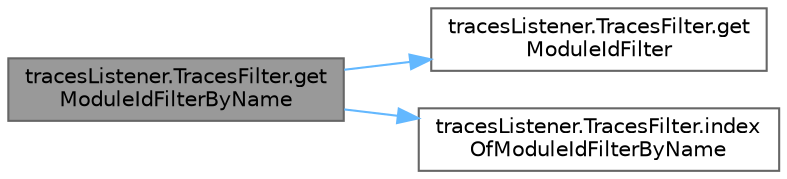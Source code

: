 digraph "tracesListener.TracesFilter.getModuleIdFilterByName"
{
 // LATEX_PDF_SIZE
  bgcolor="transparent";
  edge [fontname=Helvetica,fontsize=10,labelfontname=Helvetica,labelfontsize=10];
  node [fontname=Helvetica,fontsize=10,shape=box,height=0.2,width=0.4];
  rankdir="LR";
  Node1 [id="Node000001",label="tracesListener.TracesFilter.get\lModuleIdFilterByName",height=0.2,width=0.4,color="gray40", fillcolor="grey60", style="filled", fontcolor="black",tooltip=" "];
  Node1 -> Node2 [id="edge1_Node000001_Node000002",color="steelblue1",style="solid",tooltip=" "];
  Node2 [id="Node000002",label="tracesListener.TracesFilter.get\lModuleIdFilter",height=0.2,width=0.4,color="grey40", fillcolor="white", style="filled",URL="$classtraces_listener_1_1_traces_filter.html#a8ec59768b27ef872aedf6f2f5b02bee6",tooltip=" "];
  Node1 -> Node3 [id="edge2_Node000001_Node000003",color="steelblue1",style="solid",tooltip=" "];
  Node3 [id="Node000003",label="tracesListener.TracesFilter.index\lOfModuleIdFilterByName",height=0.2,width=0.4,color="grey40", fillcolor="white", style="filled",URL="$classtraces_listener_1_1_traces_filter.html#af930960feb97ec2dce0fd8ca522740b0",tooltip=" "];
}

